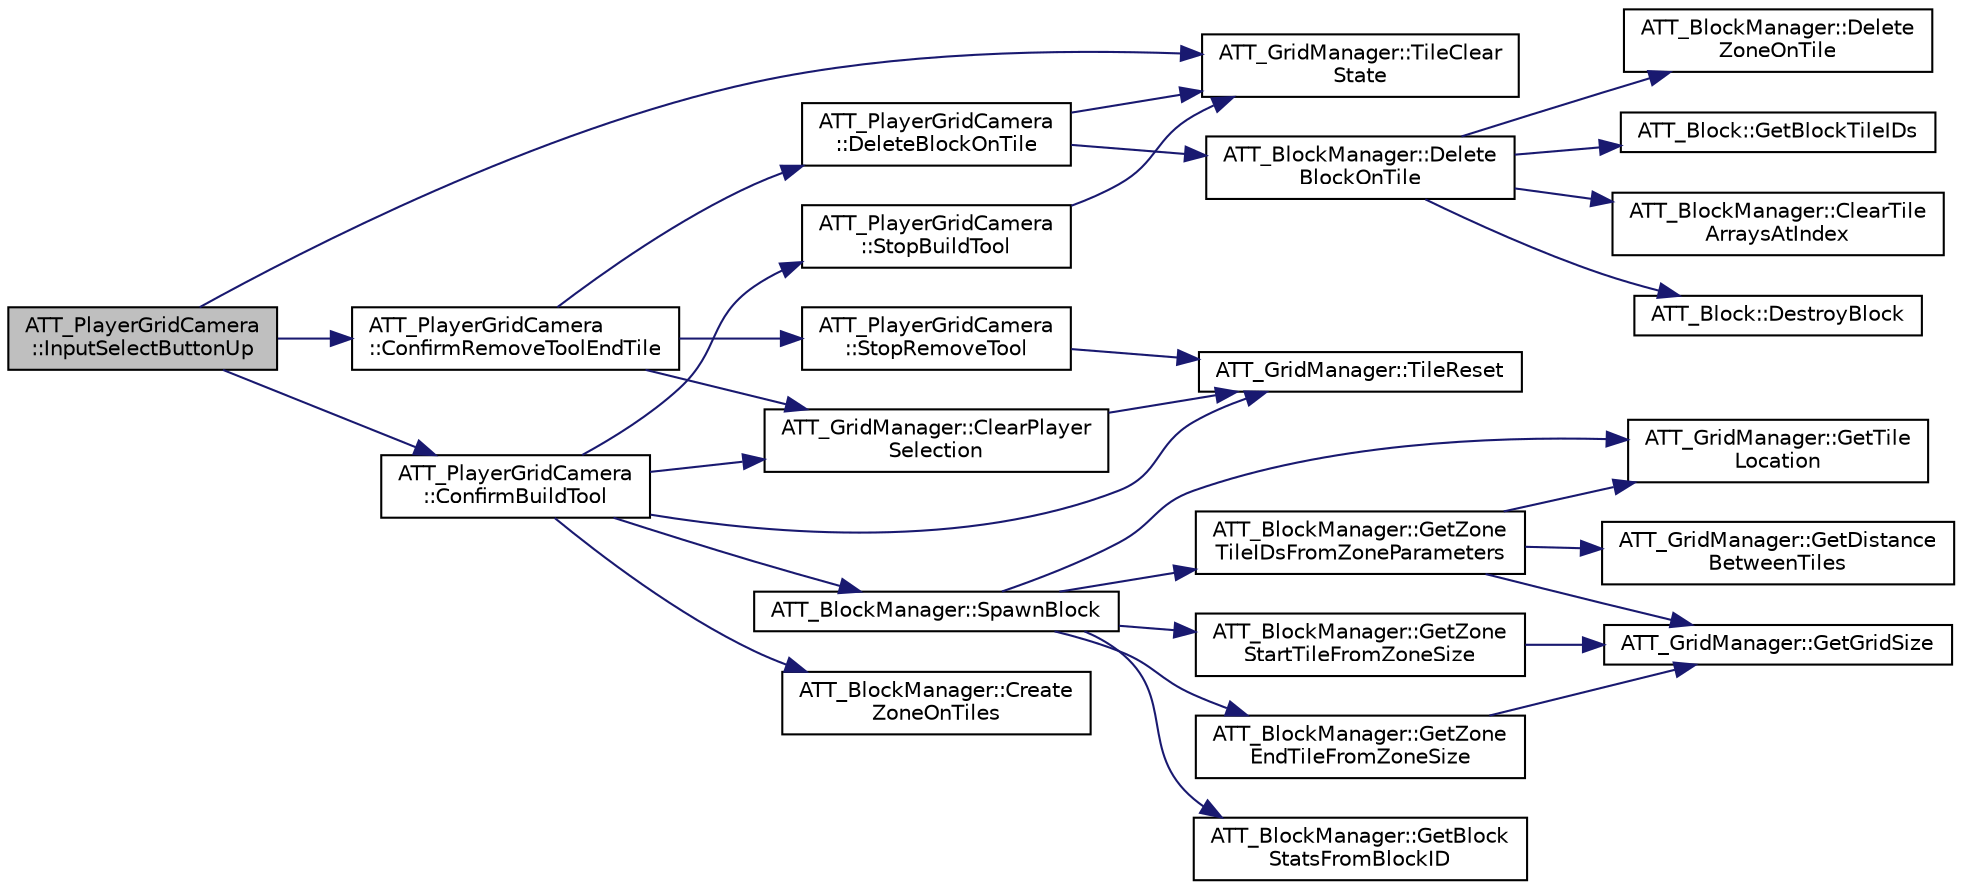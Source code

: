 digraph "ATT_PlayerGridCamera::InputSelectButtonUp"
{
 // LATEX_PDF_SIZE
  edge [fontname="Helvetica",fontsize="10",labelfontname="Helvetica",labelfontsize="10"];
  node [fontname="Helvetica",fontsize="10",shape=record];
  rankdir="LR";
  Node115 [label="ATT_PlayerGridCamera\l::InputSelectButtonUp",height=0.2,width=0.4,color="black", fillcolor="grey75", style="filled", fontcolor="black",tooltip=" "];
  Node115 -> Node116 [color="midnightblue",fontsize="10",style="solid"];
  Node116 [label="ATT_GridManager::TileClear\lState",height=0.2,width=0.4,color="black", fillcolor="white", style="filled",URL="$class_a_t_t___grid_manager.html#a5bcea6c5c60adcfb537a996c0eede4a5",tooltip=" "];
  Node115 -> Node117 [color="midnightblue",fontsize="10",style="solid"];
  Node117 [label="ATT_PlayerGridCamera\l::ConfirmRemoveToolEndTile",height=0.2,width=0.4,color="black", fillcolor="white", style="filled",URL="$class_a_t_t___player_grid_camera.html#a26a23b23a58d5bbeab3359dcbd359b3a",tooltip=" "];
  Node117 -> Node118 [color="midnightblue",fontsize="10",style="solid"];
  Node118 [label="ATT_PlayerGridCamera\l::StopRemoveTool",height=0.2,width=0.4,color="black", fillcolor="white", style="filled",URL="$class_a_t_t___player_grid_camera.html#aa29ae802ebeb61c95d7bfdba3021eb62",tooltip=" "];
  Node118 -> Node119 [color="midnightblue",fontsize="10",style="solid"];
  Node119 [label="ATT_GridManager::TileReset",height=0.2,width=0.4,color="black", fillcolor="white", style="filled",URL="$class_a_t_t___grid_manager.html#a7ff2d0e2f13412c3d0aba2393f9f7e5f",tooltip=" "];
  Node117 -> Node120 [color="midnightblue",fontsize="10",style="solid"];
  Node120 [label="ATT_GridManager::ClearPlayer\lSelection",height=0.2,width=0.4,color="black", fillcolor="white", style="filled",URL="$class_a_t_t___grid_manager.html#a81c6abf3e305d351a7cc0157a485c23e",tooltip=" "];
  Node120 -> Node119 [color="midnightblue",fontsize="10",style="solid"];
  Node117 -> Node121 [color="midnightblue",fontsize="10",style="solid"];
  Node121 [label="ATT_PlayerGridCamera\l::DeleteBlockOnTile",height=0.2,width=0.4,color="black", fillcolor="white", style="filled",URL="$class_a_t_t___player_grid_camera.html#a4ee51f1a11796e95ddef813ba85f101e",tooltip=" "];
  Node121 -> Node122 [color="midnightblue",fontsize="10",style="solid"];
  Node122 [label="ATT_BlockManager::Delete\lBlockOnTile",height=0.2,width=0.4,color="black", fillcolor="white", style="filled",URL="$class_a_t_t___block_manager.html#a4389a110be093fdec1e1e56e847f93a5",tooltip=" "];
  Node122 -> Node123 [color="midnightblue",fontsize="10",style="solid"];
  Node123 [label="ATT_BlockManager::Delete\lZoneOnTile",height=0.2,width=0.4,color="black", fillcolor="white", style="filled",URL="$class_a_t_t___block_manager.html#a90878ae6eacd58d3d256aa36da109f25",tooltip=" "];
  Node122 -> Node124 [color="midnightblue",fontsize="10",style="solid"];
  Node124 [label="ATT_Block::GetBlockTileIDs",height=0.2,width=0.4,color="black", fillcolor="white", style="filled",URL="$class_a_t_t___block.html#a27ea4c7ff41625038956617233566879",tooltip=" "];
  Node122 -> Node125 [color="midnightblue",fontsize="10",style="solid"];
  Node125 [label="ATT_BlockManager::ClearTile\lArraysAtIndex",height=0.2,width=0.4,color="black", fillcolor="white", style="filled",URL="$class_a_t_t___block_manager.html#a93d498beaf84adad9978e38a3a40b9eb",tooltip=" "];
  Node122 -> Node126 [color="midnightblue",fontsize="10",style="solid"];
  Node126 [label="ATT_Block::DestroyBlock",height=0.2,width=0.4,color="black", fillcolor="white", style="filled",URL="$class_a_t_t___block.html#a48e348cfe5ba64084b085368287bfd4b",tooltip=" "];
  Node121 -> Node116 [color="midnightblue",fontsize="10",style="solid"];
  Node115 -> Node127 [color="midnightblue",fontsize="10",style="solid"];
  Node127 [label="ATT_PlayerGridCamera\l::ConfirmBuildTool",height=0.2,width=0.4,color="black", fillcolor="white", style="filled",URL="$class_a_t_t___player_grid_camera.html#aca622600a2b7f3a52b001c34a0da537b",tooltip=" "];
  Node127 -> Node128 [color="midnightblue",fontsize="10",style="solid"];
  Node128 [label="ATT_BlockManager::SpawnBlock",height=0.2,width=0.4,color="black", fillcolor="white", style="filled",URL="$class_a_t_t___block_manager.html#a5276646c418b0ef0a3fa7253144bbc74",tooltip=" "];
  Node128 -> Node129 [color="midnightblue",fontsize="10",style="solid"];
  Node129 [label="ATT_GridManager::GetTile\lLocation",height=0.2,width=0.4,color="black", fillcolor="white", style="filled",URL="$class_a_t_t___grid_manager.html#a8498f5d3bf51947e60b9604cc8a6ae37",tooltip=" "];
  Node128 -> Node130 [color="midnightblue",fontsize="10",style="solid"];
  Node130 [label="ATT_BlockManager::GetBlock\lStatsFromBlockID",height=0.2,width=0.4,color="black", fillcolor="white", style="filled",URL="$class_a_t_t___block_manager.html#a9cfa474a85d9f0843d92db0622ece18b",tooltip=" "];
  Node128 -> Node131 [color="midnightblue",fontsize="10",style="solid"];
  Node131 [label="ATT_BlockManager::GetZone\lStartTileFromZoneSize",height=0.2,width=0.4,color="black", fillcolor="white", style="filled",URL="$class_a_t_t___block_manager.html#a59bada3b5d0d0f9d55fa6ef89133849b",tooltip=" "];
  Node131 -> Node132 [color="midnightblue",fontsize="10",style="solid"];
  Node132 [label="ATT_GridManager::GetGridSize",height=0.2,width=0.4,color="black", fillcolor="white", style="filled",URL="$class_a_t_t___grid_manager.html#ac32858e31de063415fcb5131962d4a59",tooltip=" "];
  Node128 -> Node133 [color="midnightblue",fontsize="10",style="solid"];
  Node133 [label="ATT_BlockManager::GetZone\lEndTileFromZoneSize",height=0.2,width=0.4,color="black", fillcolor="white", style="filled",URL="$class_a_t_t___block_manager.html#ae317f6c25bbb2a33a510ac726fe267ab",tooltip=" "];
  Node133 -> Node132 [color="midnightblue",fontsize="10",style="solid"];
  Node128 -> Node134 [color="midnightblue",fontsize="10",style="solid"];
  Node134 [label="ATT_BlockManager::GetZone\lTileIDsFromZoneParameters",height=0.2,width=0.4,color="black", fillcolor="white", style="filled",URL="$class_a_t_t___block_manager.html#a5b89998b7b010e253761617f03362b03",tooltip=" "];
  Node134 -> Node132 [color="midnightblue",fontsize="10",style="solid"];
  Node134 -> Node135 [color="midnightblue",fontsize="10",style="solid"];
  Node135 [label="ATT_GridManager::GetDistance\lBetweenTiles",height=0.2,width=0.4,color="black", fillcolor="white", style="filled",URL="$class_a_t_t___grid_manager.html#ac48caa79e0a7d2255484da80e5e563d3",tooltip=" "];
  Node134 -> Node129 [color="midnightblue",fontsize="10",style="solid"];
  Node127 -> Node136 [color="midnightblue",fontsize="10",style="solid"];
  Node136 [label="ATT_BlockManager::Create\lZoneOnTiles",height=0.2,width=0.4,color="black", fillcolor="white", style="filled",URL="$class_a_t_t___block_manager.html#a0023c00d2796cb3b7aaf3f09b496958a",tooltip=" "];
  Node127 -> Node120 [color="midnightblue",fontsize="10",style="solid"];
  Node127 -> Node119 [color="midnightblue",fontsize="10",style="solid"];
  Node127 -> Node137 [color="midnightblue",fontsize="10",style="solid"];
  Node137 [label="ATT_PlayerGridCamera\l::StopBuildTool",height=0.2,width=0.4,color="black", fillcolor="white", style="filled",URL="$class_a_t_t___player_grid_camera.html#aeab5a8ae1220466c3bd63d96cab019b4",tooltip=" "];
  Node137 -> Node116 [color="midnightblue",fontsize="10",style="solid"];
}
